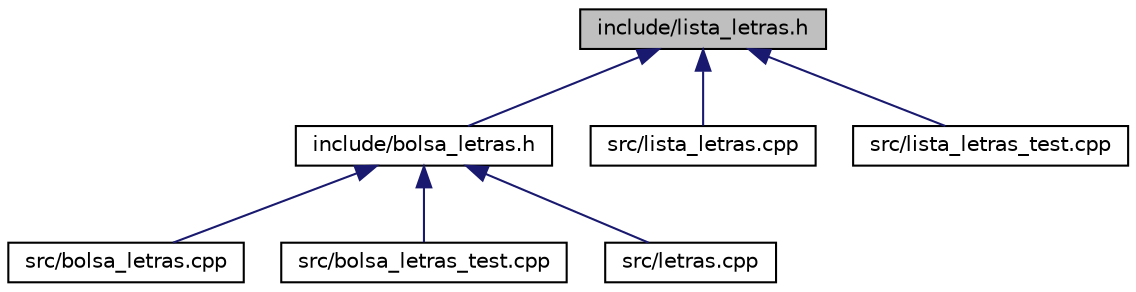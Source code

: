 digraph "include/lista_letras.h"
{
  edge [fontname="Helvetica",fontsize="10",labelfontname="Helvetica",labelfontsize="10"];
  node [fontname="Helvetica",fontsize="10",shape=record];
  Node6 [label="include/lista_letras.h",height=0.2,width=0.4,color="black", fillcolor="grey75", style="filled", fontcolor="black"];
  Node6 -> Node7 [dir="back",color="midnightblue",fontsize="10",style="solid",fontname="Helvetica"];
  Node7 [label="include/bolsa_letras.h",height=0.2,width=0.4,color="black", fillcolor="white", style="filled",URL="$bolsa__letras_8h.html"];
  Node7 -> Node8 [dir="back",color="midnightblue",fontsize="10",style="solid",fontname="Helvetica"];
  Node8 [label="src/bolsa_letras.cpp",height=0.2,width=0.4,color="black", fillcolor="white", style="filled",URL="$bolsa__letras_8cpp.html"];
  Node7 -> Node9 [dir="back",color="midnightblue",fontsize="10",style="solid",fontname="Helvetica"];
  Node9 [label="src/bolsa_letras_test.cpp",height=0.2,width=0.4,color="black", fillcolor="white", style="filled",URL="$bolsa__letras__test_8cpp.html"];
  Node7 -> Node10 [dir="back",color="midnightblue",fontsize="10",style="solid",fontname="Helvetica"];
  Node10 [label="src/letras.cpp",height=0.2,width=0.4,color="black", fillcolor="white", style="filled",URL="$letras_8cpp.html"];
  Node6 -> Node11 [dir="back",color="midnightblue",fontsize="10",style="solid",fontname="Helvetica"];
  Node11 [label="src/lista_letras.cpp",height=0.2,width=0.4,color="black", fillcolor="white", style="filled",URL="$lista__letras_8cpp.html"];
  Node6 -> Node12 [dir="back",color="midnightblue",fontsize="10",style="solid",fontname="Helvetica"];
  Node12 [label="src/lista_letras_test.cpp",height=0.2,width=0.4,color="black", fillcolor="white", style="filled",URL="$lista__letras__test_8cpp.html"];
}
